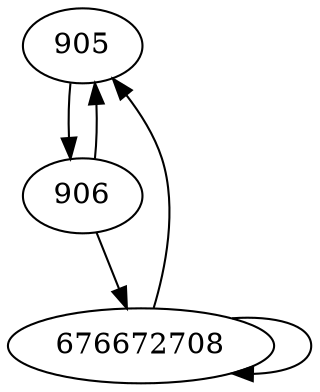 digraph  {
905;
906;
676672708;
905 -> 906;
906 -> 905;
906 -> 676672708;
676672708 -> 676672708;
676672708 -> 905;
}
